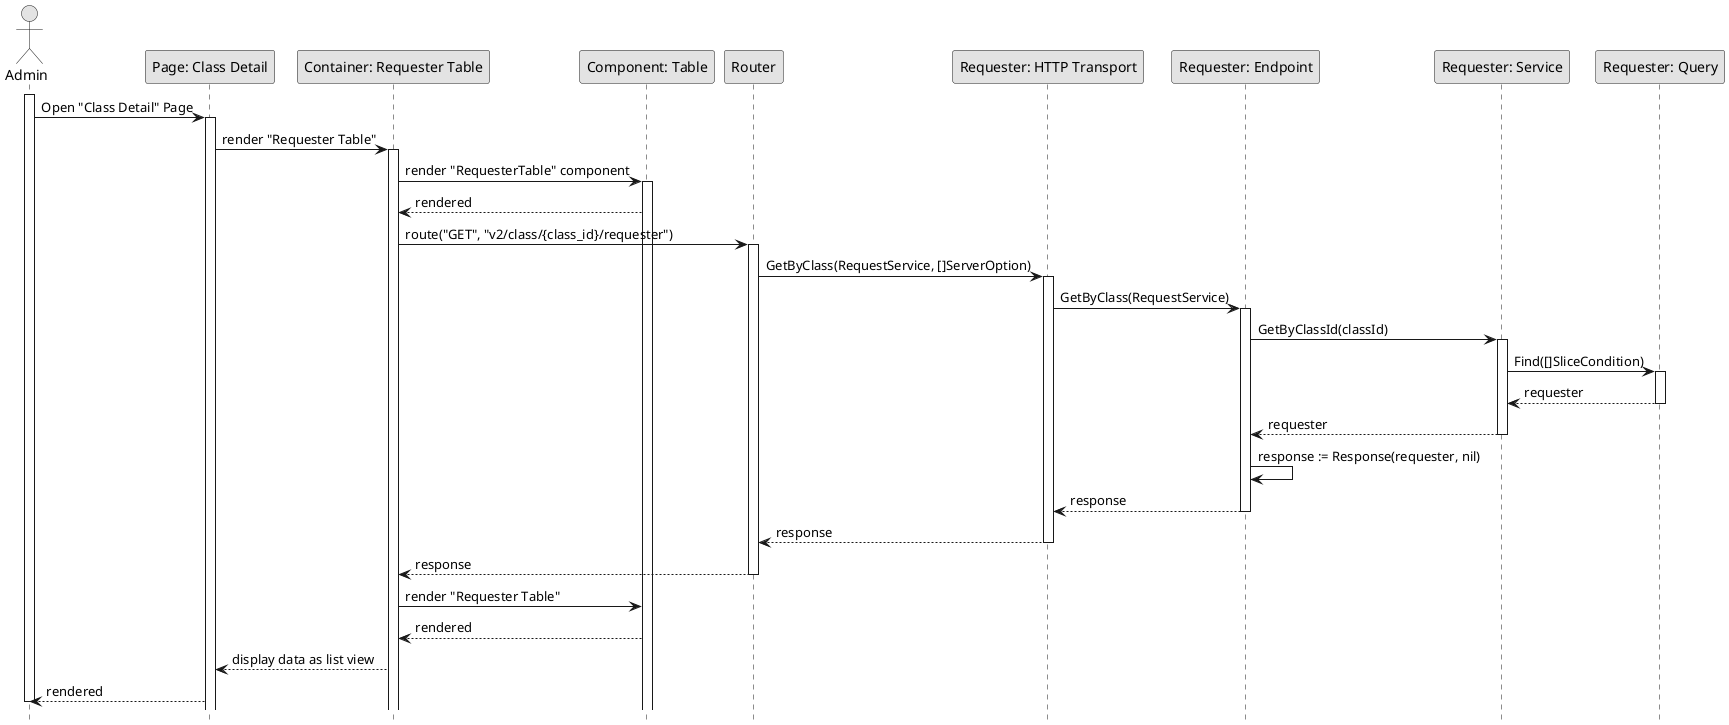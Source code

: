 @startuml GetRequester

skinparam Monochrome true
skinparam Shadowing false
hide footbox

actor Admin
participant "Page: Class Detail" as ClassDetailPage
participant "Container: Requester Table" as RequesterTableContainer
participant "Component: Table" as RequesterTable
participant "Router" as Router
participant "Requester: HTTP Transport" as RequestHTTPTransport
participant "Requester: Endpoint" as RequestEndpoint
participant "Requester: Service" as RequestService
participant "Requester: Query" as RequestQuery

activate Admin

Admin->ClassDetailPage: Open "Class Detail" Page
activate ClassDetailPage
ClassDetailPage->RequesterTableContainer: render "Requester Table"
activate RequesterTableContainer
RequesterTableContainer->RequesterTable: render "RequesterTable" component
activate RequesterTable
RequesterTable-->RequesterTableContainer: rendered
RequesterTableContainer->Router: route("GET", "v2/class/{class_id}/requester")
activate Router
Router->RequestHTTPTransport: GetByClass(RequestService, []ServerOption)
activate RequestHTTPTransport
RequestHTTPTransport->RequestEndpoint: GetByClass(RequestService)
activate RequestEndpoint
RequestEndpoint->RequestService: GetByClassId(classId)
activate RequestService
RequestService->RequestQuery: Find([]SliceCondition)
activate RequestQuery
RequestQuery-->RequestService: requester
deactivate RequestQuery
RequestService-->RequestEndpoint: requester
deactivate RequestService
RequestEndpoint->RequestEndpoint: response := Response(requester, nil)
RequestEndpoint-->RequestHTTPTransport: response
deactivate RequestEndpoint
RequestHTTPTransport-->Router: response
deactivate RequestHTTPTransport
Router-->RequesterTableContainer: response
deactivate Router
RequesterTableContainer->RequesterTable: render "Requester Table"
RequesterTable-->RequesterTableContainer: rendered
RequesterTableContainer-->ClassDetailPage: display data as list view
ClassDetailPage-->Admin: rendered

deactivate Admin

@enduml